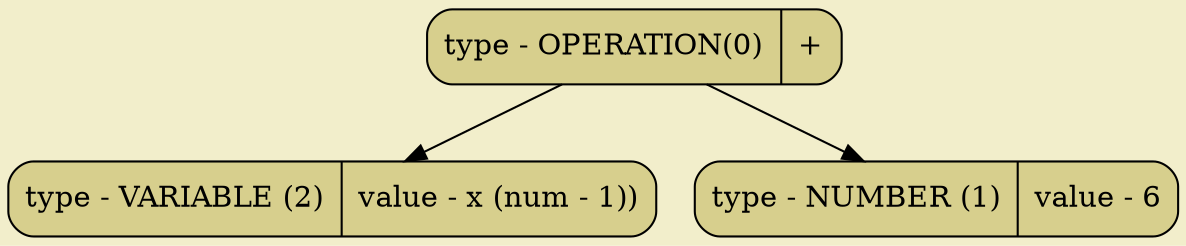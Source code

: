 digraph
{
bgcolor="#F2EECB";
rankdir = TB;
POINT_0x5cea3612e490[shape=Mrecord, label = "type - OPERATION(0) | +", style="filled",fillcolor="#D7CF8D"]
POINT_0x5cea3612e8c0[shape=Mrecord, label = "type - VARIABLE (2) | value - x (num - 1))", style="filled",fillcolor="#D7CF8D"]
POINT_0x5cea3612e8e0[shape=Mrecord, label = "type - NUMBER (1) | value - 6", style="filled",fillcolor="#D7CF8D"]
POINT_0x5cea3612e490 -> POINT_0x5cea3612e8c0
POINT_0x5cea3612e490 -> POINT_0x5cea3612e8e0
}
